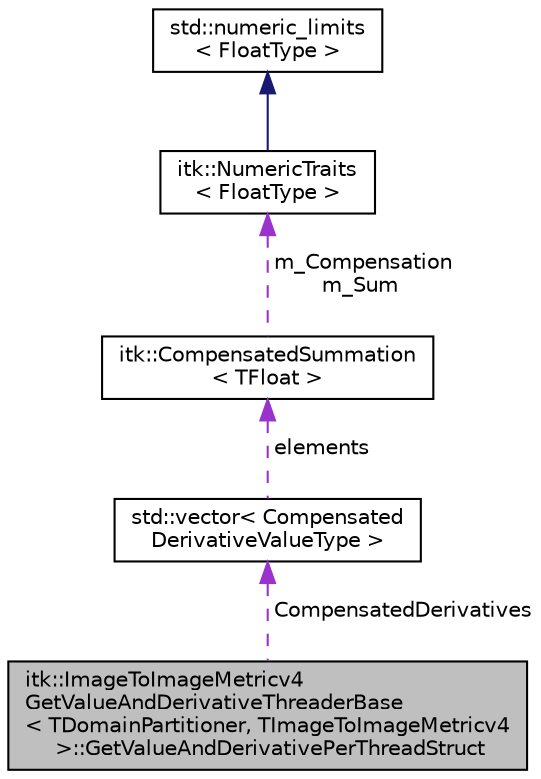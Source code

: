 digraph "itk::ImageToImageMetricv4GetValueAndDerivativeThreaderBase&lt; TDomainPartitioner, TImageToImageMetricv4 &gt;::GetValueAndDerivativePerThreadStruct"
{
 // LATEX_PDF_SIZE
  edge [fontname="Helvetica",fontsize="10",labelfontname="Helvetica",labelfontsize="10"];
  node [fontname="Helvetica",fontsize="10",shape=record];
  Node1 [label="itk::ImageToImageMetricv4\lGetValueAndDerivativeThreaderBase\l\< TDomainPartitioner, TImageToImageMetricv4\l \>::GetValueAndDerivativePerThreadStruct",height=0.2,width=0.4,color="black", fillcolor="grey75", style="filled", fontcolor="black",tooltip=" "];
  Node2 -> Node1 [dir="back",color="darkorchid3",fontsize="10",style="dashed",label=" CompensatedDerivatives" ,fontname="Helvetica"];
  Node2 [label="std::vector\< Compensated\lDerivativeValueType \>",height=0.2,width=0.4,color="black", fillcolor="white", style="filled",tooltip=" "];
  Node3 -> Node2 [dir="back",color="darkorchid3",fontsize="10",style="dashed",label=" elements" ,fontname="Helvetica"];
  Node3 [label="itk::CompensatedSummation\l\< TFloat \>",height=0.2,width=0.4,color="black", fillcolor="white", style="filled",URL="$classitk_1_1CompensatedSummation.html",tooltip="Perform more precise accumulation of floating point numbers."];
  Node4 -> Node3 [dir="back",color="darkorchid3",fontsize="10",style="dashed",label=" m_Compensation\nm_Sum" ,fontname="Helvetica"];
  Node4 [label="itk::NumericTraits\l\< FloatType \>",height=0.2,width=0.4,color="black", fillcolor="white", style="filled",URL="$classitk_1_1NumericTraits.html",tooltip=" "];
  Node5 -> Node4 [dir="back",color="midnightblue",fontsize="10",style="solid",fontname="Helvetica"];
  Node5 [label="std::numeric_limits\l\< FloatType \>",height=0.2,width=0.4,color="black", fillcolor="white", style="filled",tooltip=" "];
}
